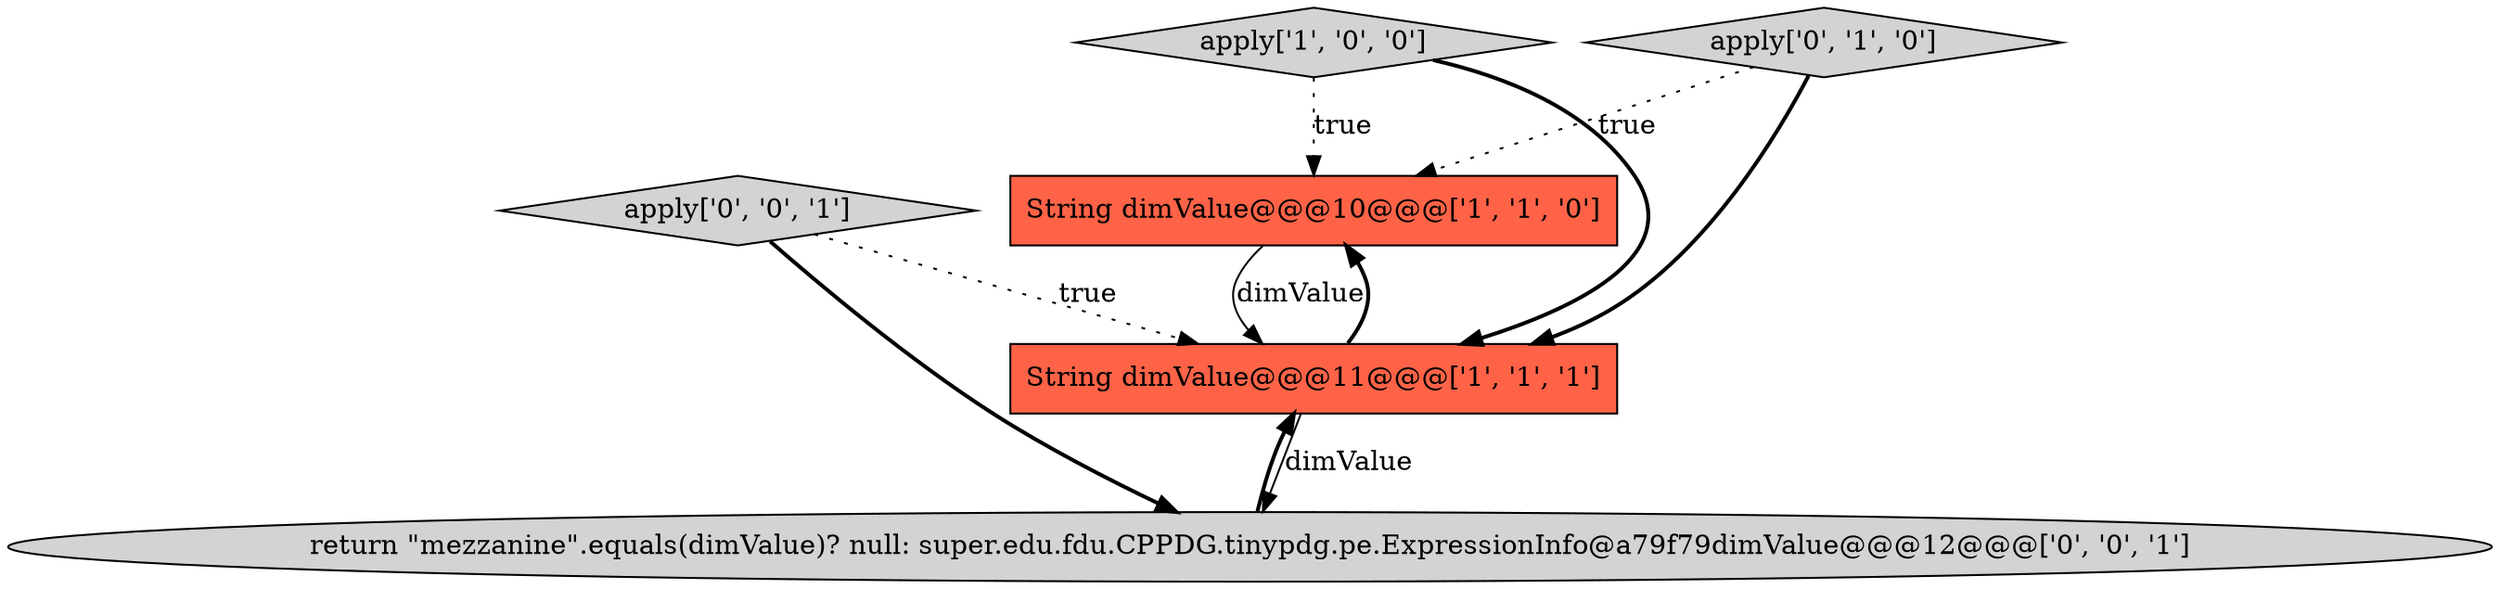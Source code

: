 digraph {
0 [style = filled, label = "String dimValue@@@10@@@['1', '1', '0']", fillcolor = tomato, shape = box image = "AAA0AAABBB1BBB"];
1 [style = filled, label = "String dimValue@@@11@@@['1', '1', '1']", fillcolor = tomato, shape = box image = "AAA0AAABBB1BBB"];
5 [style = filled, label = "apply['0', '0', '1']", fillcolor = lightgray, shape = diamond image = "AAA0AAABBB3BBB"];
4 [style = filled, label = "return \"mezzanine\".equals(dimValue)? null: super.edu.fdu.CPPDG.tinypdg.pe.ExpressionInfo@a79f79dimValue@@@12@@@['0', '0', '1']", fillcolor = lightgray, shape = ellipse image = "AAA0AAABBB3BBB"];
3 [style = filled, label = "apply['0', '1', '0']", fillcolor = lightgray, shape = diamond image = "AAA0AAABBB2BBB"];
2 [style = filled, label = "apply['1', '0', '0']", fillcolor = lightgray, shape = diamond image = "AAA0AAABBB1BBB"];
0->1 [style = solid, label="dimValue"];
3->1 [style = bold, label=""];
5->1 [style = dotted, label="true"];
2->0 [style = dotted, label="true"];
1->4 [style = solid, label="dimValue"];
2->1 [style = bold, label=""];
5->4 [style = bold, label=""];
4->1 [style = bold, label=""];
1->0 [style = bold, label=""];
3->0 [style = dotted, label="true"];
}
